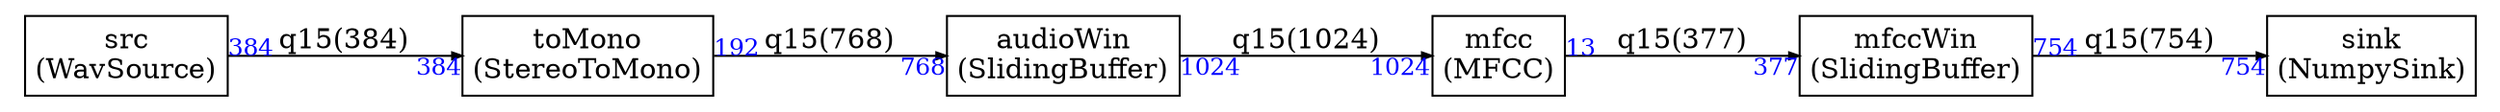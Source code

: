 


digraph structs {
    node [shape=plaintext]
    rankdir=LR
    edge [arrowsize=0.5]
    fontname="times"


audioWin [label=<
<TABLE BORDER="0" CELLBORDER="1" CELLSPACING="0" CELLPADDING="4">
  <TR>
    <TD ALIGN="CENTER" PORT="i">audioWin<BR/>(SlidingBuffer)</TD>
  </TR>
</TABLE>>];

mfcc [label=<
<TABLE BORDER="0" CELLBORDER="1" CELLSPACING="0" CELLPADDING="4">
  <TR>
    <TD ALIGN="CENTER" PORT="i">mfcc<BR/>(MFCC)</TD>
  </TR>
</TABLE>>];

mfccWin [label=<
<TABLE BORDER="0" CELLBORDER="1" CELLSPACING="0" CELLPADDING="4">
  <TR>
    <TD ALIGN="CENTER" PORT="i">mfccWin<BR/>(SlidingBuffer)</TD>
  </TR>
</TABLE>>];

sink [label=<
<TABLE BORDER="0" CELLBORDER="1" CELLSPACING="0" CELLPADDING="4">
  <TR>
    <TD ALIGN="CENTER" PORT="i">sink<BR/>(NumpySink)</TD>
  </TR>
</TABLE>>];

src [label=<
<TABLE BORDER="0" CELLBORDER="1" CELLSPACING="0" CELLPADDING="4">
  <TR>
    <TD ALIGN="CENTER" PORT="i">src<BR/>(WavSource)</TD>
  </TR>
</TABLE>>];

toMono [label=<
<TABLE BORDER="0" CELLBORDER="1" CELLSPACING="0" CELLPADDING="4">
  <TR>
    <TD ALIGN="CENTER" PORT="i">toMono<BR/>(StereoToMono)</TD>
  </TR>
</TABLE>>];



src:i -> toMono:i [headlabel=<<FONT COLOR="blue" POINT-SIZE="12.0" >384</FONT>>,taillabel=<<FONT COLOR="blue" POINT-SIZE="12.0" >384</FONT>>,label="q15(384)"]

toMono:i -> audioWin:i [headlabel=<<FONT COLOR="blue" POINT-SIZE="12.0" >768</FONT>>,taillabel=<<FONT COLOR="blue" POINT-SIZE="12.0" >192</FONT>>,label="q15(768)"]

audioWin:i -> mfcc:i [headlabel=<<FONT COLOR="blue" POINT-SIZE="12.0" >1024</FONT>>,taillabel=<<FONT COLOR="blue" POINT-SIZE="12.0" >1024</FONT>>,label="q15(1024)"]

mfcc:i -> mfccWin:i [headlabel=<<FONT COLOR="blue" POINT-SIZE="12.0" >377</FONT>>,taillabel=<<FONT COLOR="blue" POINT-SIZE="12.0" >13</FONT>>,label="q15(377)"]

mfccWin:i -> sink:i [headlabel=<<FONT COLOR="blue" POINT-SIZE="12.0" >754</FONT>>,taillabel=<<FONT COLOR="blue" POINT-SIZE="12.0" >754</FONT>>,label="q15(754)"]


}
